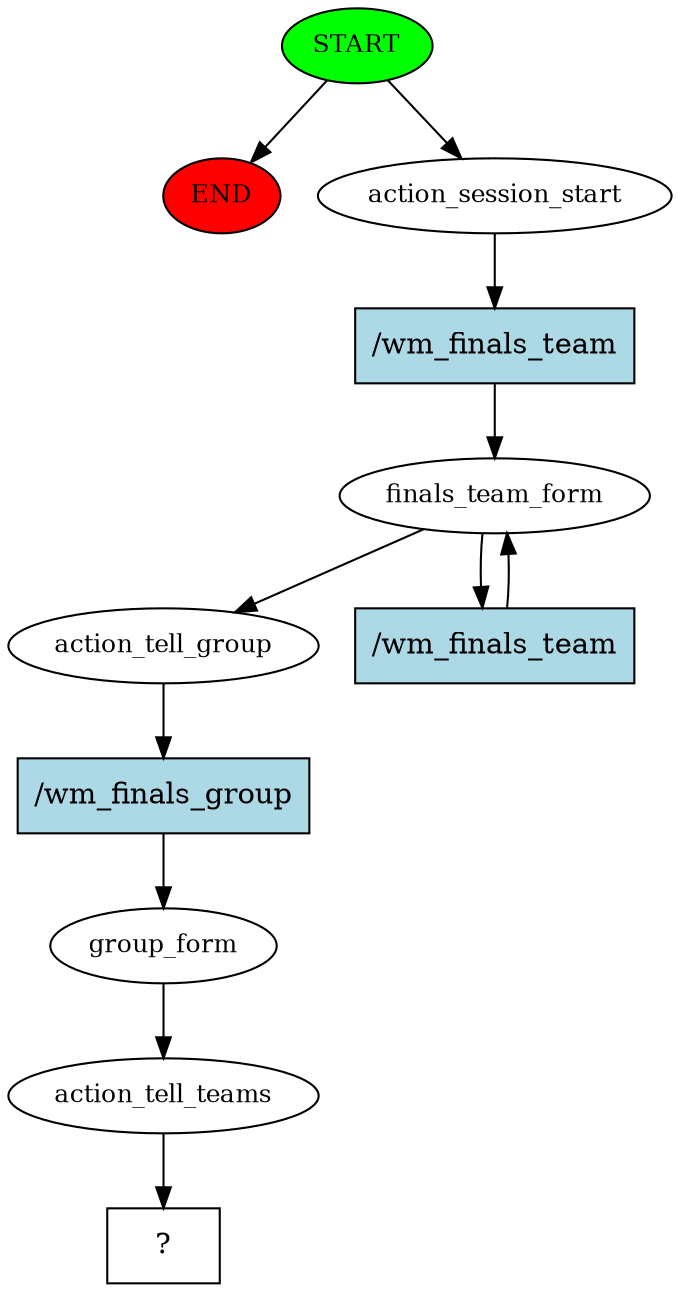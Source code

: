 digraph  {
0 [class="start active", fillcolor=green, fontsize=12, label=START, style=filled];
"-1" [class=end, fillcolor=red, fontsize=12, label=END, style=filled];
1 [class=active, fontsize=12, label=action_session_start];
2 [class=active, fontsize=12, label=finals_team_form];
4 [class=active, fontsize=12, label=action_tell_group];
5 [class=active, fontsize=12, label=group_form];
6 [class=active, fontsize=12, label=action_tell_teams];
7 [class="intent dashed active", label="  ?  ", shape=rect];
8 [class="intent active", fillcolor=lightblue, label="/wm_finals_team", shape=rect, style=filled];
9 [class="intent active", fillcolor=lightblue, label="/wm_finals_team", shape=rect, style=filled];
10 [class="intent active", fillcolor=lightblue, label="/wm_finals_group", shape=rect, style=filled];
0 -> "-1"  [class="", key=NONE, label=""];
0 -> 1  [class=active, key=NONE, label=""];
1 -> 8  [class=active, key=0];
2 -> 4  [class=active, key=NONE, label=""];
2 -> 9  [class=active, key=0];
4 -> 10  [class=active, key=0];
5 -> 6  [class=active, key=NONE, label=""];
6 -> 7  [class=active, key=NONE, label=""];
8 -> 2  [class=active, key=0];
9 -> 2  [class=active, key=0];
10 -> 5  [class=active, key=0];
}
